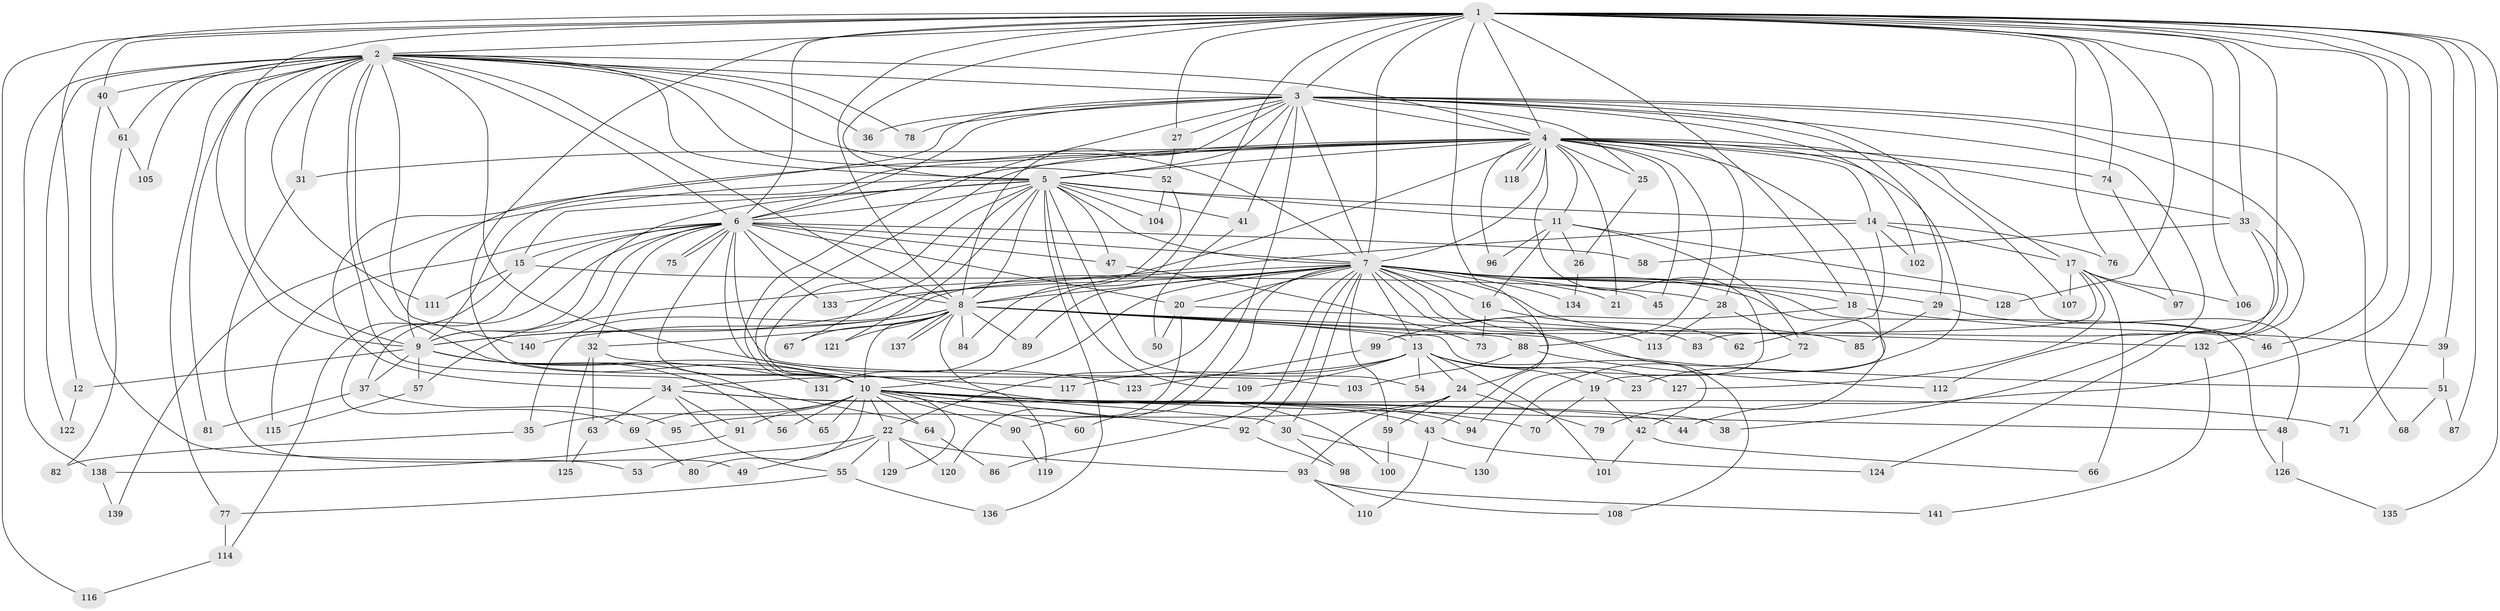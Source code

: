 // coarse degree distribution, {20: 0.014285714285714285, 22: 0.014285714285714285, 17: 0.014285714285714285, 23: 0.02857142857142857, 18: 0.02857142857142857, 27: 0.014285714285714285, 13: 0.014285714285714285, 7: 0.04285714285714286, 3: 0.15714285714285714, 9: 0.014285714285714285, 5: 0.05714285714285714, 4: 0.14285714285714285, 8: 0.014285714285714285, 2: 0.42857142857142855, 12: 0.014285714285714285}
// Generated by graph-tools (version 1.1) at 2025/54/03/05/25 16:54:47]
// undirected, 141 vertices, 307 edges
graph export_dot {
graph [start="1"]
  node [color=gray90,style=filled];
  1;
  2;
  3;
  4;
  5;
  6;
  7;
  8;
  9;
  10;
  11;
  12;
  13;
  14;
  15;
  16;
  17;
  18;
  19;
  20;
  21;
  22;
  23;
  24;
  25;
  26;
  27;
  28;
  29;
  30;
  31;
  32;
  33;
  34;
  35;
  36;
  37;
  38;
  39;
  40;
  41;
  42;
  43;
  44;
  45;
  46;
  47;
  48;
  49;
  50;
  51;
  52;
  53;
  54;
  55;
  56;
  57;
  58;
  59;
  60;
  61;
  62;
  63;
  64;
  65;
  66;
  67;
  68;
  69;
  70;
  71;
  72;
  73;
  74;
  75;
  76;
  77;
  78;
  79;
  80;
  81;
  82;
  83;
  84;
  85;
  86;
  87;
  88;
  89;
  90;
  91;
  92;
  93;
  94;
  95;
  96;
  97;
  98;
  99;
  100;
  101;
  102;
  103;
  104;
  105;
  106;
  107;
  108;
  109;
  110;
  111;
  112;
  113;
  114;
  115;
  116;
  117;
  118;
  119;
  120;
  121;
  122;
  123;
  124;
  125;
  126;
  127;
  128;
  129;
  130;
  131;
  132;
  133;
  134;
  135;
  136;
  137;
  138;
  139;
  140;
  141;
  1 -- 2;
  1 -- 3;
  1 -- 4;
  1 -- 5;
  1 -- 6;
  1 -- 7;
  1 -- 8;
  1 -- 9;
  1 -- 10;
  1 -- 12;
  1 -- 18;
  1 -- 24;
  1 -- 27;
  1 -- 33;
  1 -- 39;
  1 -- 40;
  1 -- 44;
  1 -- 46;
  1 -- 71;
  1 -- 74;
  1 -- 76;
  1 -- 83;
  1 -- 87;
  1 -- 106;
  1 -- 116;
  1 -- 128;
  1 -- 131;
  1 -- 135;
  2 -- 3;
  2 -- 4;
  2 -- 5;
  2 -- 6;
  2 -- 7;
  2 -- 8;
  2 -- 9;
  2 -- 10;
  2 -- 31;
  2 -- 36;
  2 -- 40;
  2 -- 52;
  2 -- 61;
  2 -- 64;
  2 -- 77;
  2 -- 78;
  2 -- 81;
  2 -- 105;
  2 -- 111;
  2 -- 122;
  2 -- 123;
  2 -- 138;
  2 -- 140;
  3 -- 4;
  3 -- 5;
  3 -- 6;
  3 -- 7;
  3 -- 8;
  3 -- 9;
  3 -- 10;
  3 -- 25;
  3 -- 27;
  3 -- 29;
  3 -- 36;
  3 -- 41;
  3 -- 68;
  3 -- 78;
  3 -- 90;
  3 -- 102;
  3 -- 107;
  3 -- 112;
  3 -- 132;
  4 -- 5;
  4 -- 6;
  4 -- 7;
  4 -- 8;
  4 -- 9;
  4 -- 10;
  4 -- 11;
  4 -- 14;
  4 -- 17;
  4 -- 19;
  4 -- 21;
  4 -- 23;
  4 -- 25;
  4 -- 28;
  4 -- 31;
  4 -- 33;
  4 -- 34;
  4 -- 45;
  4 -- 74;
  4 -- 88;
  4 -- 94;
  4 -- 96;
  4 -- 118;
  4 -- 118;
  5 -- 6;
  5 -- 7;
  5 -- 8;
  5 -- 9;
  5 -- 10;
  5 -- 11;
  5 -- 14;
  5 -- 15;
  5 -- 41;
  5 -- 47;
  5 -- 54;
  5 -- 67;
  5 -- 104;
  5 -- 109;
  5 -- 121;
  5 -- 136;
  5 -- 139;
  6 -- 7;
  6 -- 8;
  6 -- 9;
  6 -- 10;
  6 -- 15;
  6 -- 20;
  6 -- 32;
  6 -- 37;
  6 -- 47;
  6 -- 58;
  6 -- 69;
  6 -- 75;
  6 -- 75;
  6 -- 100;
  6 -- 103;
  6 -- 115;
  6 -- 133;
  7 -- 8;
  7 -- 9;
  7 -- 10;
  7 -- 13;
  7 -- 16;
  7 -- 18;
  7 -- 20;
  7 -- 21;
  7 -- 22;
  7 -- 29;
  7 -- 30;
  7 -- 35;
  7 -- 43;
  7 -- 45;
  7 -- 59;
  7 -- 60;
  7 -- 79;
  7 -- 85;
  7 -- 86;
  7 -- 89;
  7 -- 92;
  7 -- 108;
  7 -- 113;
  7 -- 126;
  7 -- 128;
  7 -- 133;
  7 -- 134;
  8 -- 9;
  8 -- 10;
  8 -- 13;
  8 -- 32;
  8 -- 42;
  8 -- 51;
  8 -- 67;
  8 -- 84;
  8 -- 88;
  8 -- 89;
  8 -- 119;
  8 -- 121;
  8 -- 132;
  8 -- 137;
  8 -- 137;
  8 -- 140;
  9 -- 10;
  9 -- 12;
  9 -- 37;
  9 -- 56;
  9 -- 57;
  9 -- 65;
  9 -- 131;
  10 -- 22;
  10 -- 30;
  10 -- 35;
  10 -- 38;
  10 -- 48;
  10 -- 56;
  10 -- 60;
  10 -- 64;
  10 -- 65;
  10 -- 69;
  10 -- 70;
  10 -- 71;
  10 -- 80;
  10 -- 90;
  10 -- 91;
  10 -- 92;
  10 -- 94;
  10 -- 129;
  11 -- 16;
  11 -- 26;
  11 -- 48;
  11 -- 72;
  11 -- 96;
  12 -- 122;
  13 -- 19;
  13 -- 23;
  13 -- 24;
  13 -- 34;
  13 -- 54;
  13 -- 101;
  13 -- 109;
  13 -- 117;
  13 -- 127;
  14 -- 17;
  14 -- 57;
  14 -- 62;
  14 -- 76;
  14 -- 102;
  15 -- 28;
  15 -- 111;
  15 -- 114;
  16 -- 62;
  16 -- 73;
  17 -- 66;
  17 -- 97;
  17 -- 99;
  17 -- 106;
  17 -- 107;
  17 -- 127;
  18 -- 39;
  18 -- 99;
  19 -- 42;
  19 -- 70;
  20 -- 50;
  20 -- 83;
  20 -- 120;
  22 -- 49;
  22 -- 53;
  22 -- 55;
  22 -- 93;
  22 -- 120;
  22 -- 129;
  24 -- 59;
  24 -- 79;
  24 -- 93;
  24 -- 95;
  25 -- 26;
  26 -- 134;
  27 -- 52;
  28 -- 72;
  28 -- 113;
  29 -- 46;
  29 -- 85;
  30 -- 98;
  30 -- 130;
  31 -- 49;
  32 -- 63;
  32 -- 117;
  32 -- 125;
  33 -- 38;
  33 -- 58;
  33 -- 124;
  34 -- 43;
  34 -- 44;
  34 -- 55;
  34 -- 63;
  34 -- 91;
  35 -- 82;
  37 -- 81;
  37 -- 95;
  39 -- 51;
  40 -- 53;
  40 -- 61;
  41 -- 50;
  42 -- 66;
  42 -- 101;
  43 -- 110;
  43 -- 124;
  47 -- 73;
  48 -- 126;
  51 -- 68;
  51 -- 87;
  52 -- 84;
  52 -- 104;
  55 -- 77;
  55 -- 136;
  57 -- 115;
  59 -- 100;
  61 -- 82;
  61 -- 105;
  63 -- 125;
  64 -- 86;
  69 -- 80;
  72 -- 130;
  74 -- 97;
  77 -- 114;
  88 -- 103;
  88 -- 112;
  90 -- 119;
  91 -- 138;
  92 -- 98;
  93 -- 108;
  93 -- 110;
  93 -- 141;
  99 -- 123;
  114 -- 116;
  126 -- 135;
  132 -- 141;
  138 -- 139;
}
